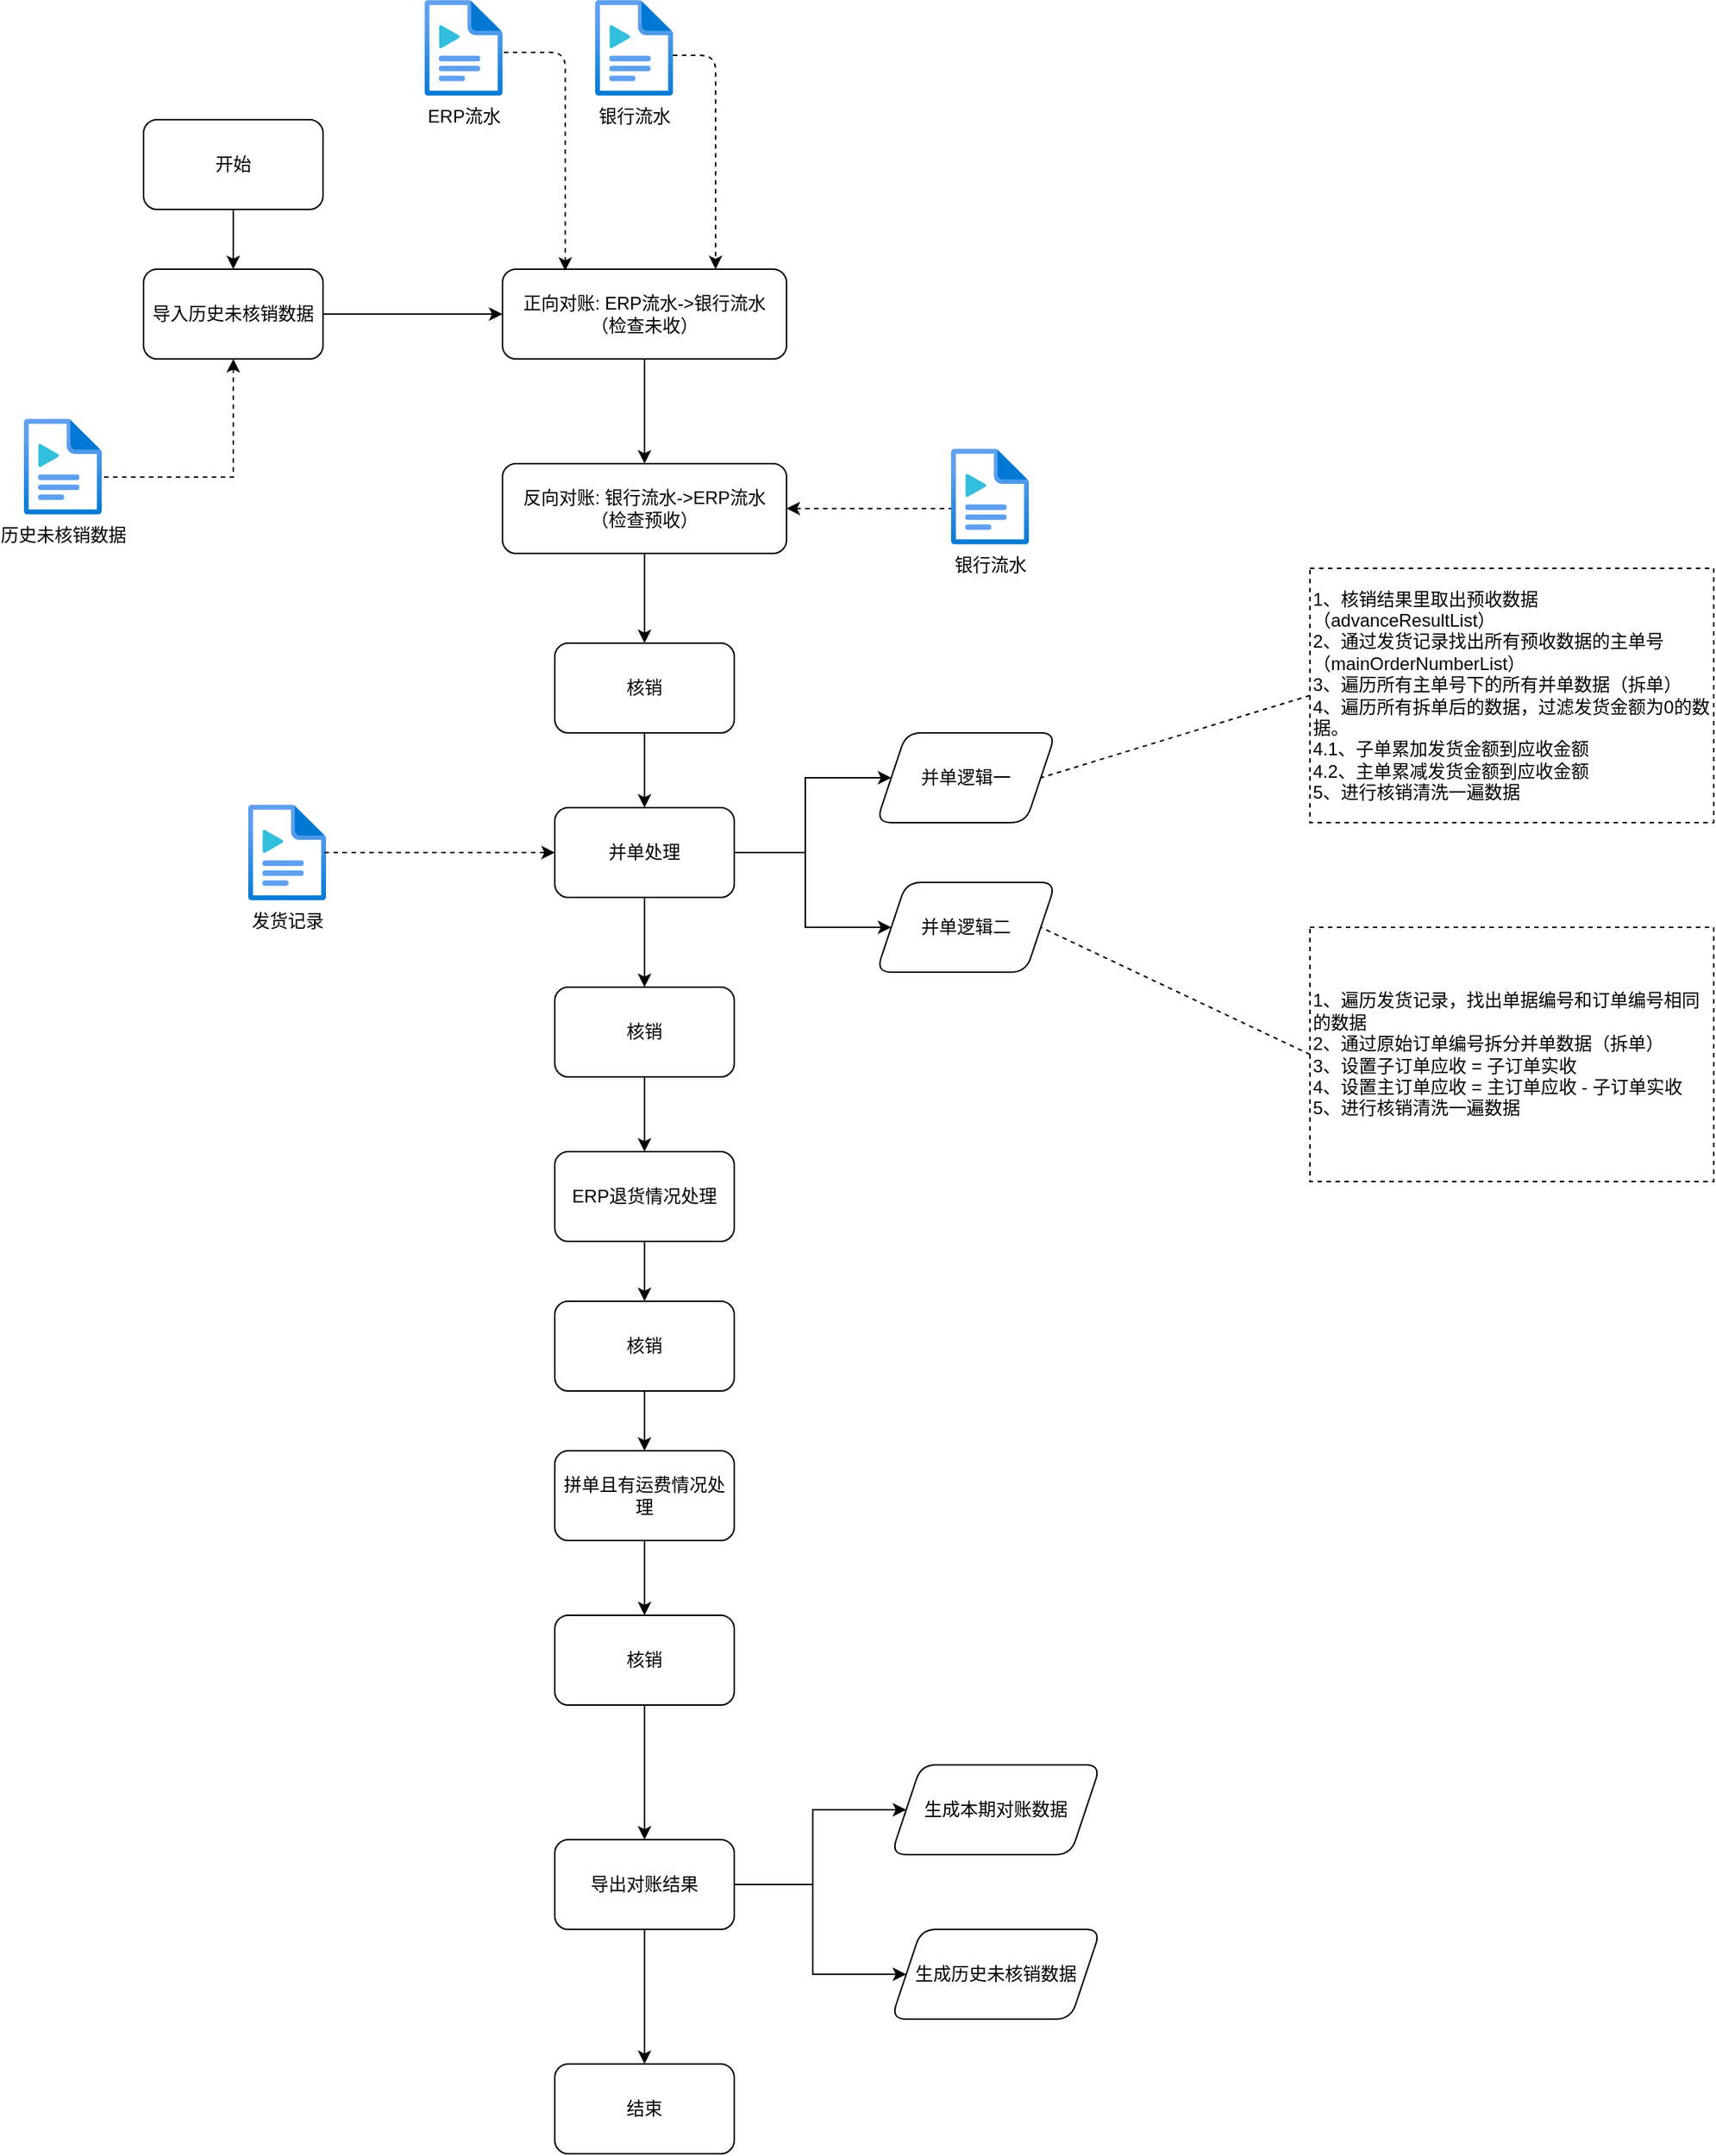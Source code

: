 <mxfile version="14.1.8" type="github">
  <diagram id="gHr1JoqbI7yrwuZ-KUK4" name="Page-1">
    <mxGraphModel dx="1631" dy="1696" grid="1" gridSize="10" guides="1" tooltips="1" connect="1" arrows="1" fold="1" page="1" pageScale="1" pageWidth="827" pageHeight="1169" math="0" shadow="0">
      <root>
        <mxCell id="0" />
        <mxCell id="1" parent="0" />
        <mxCell id="zHC3cjmE3yhob5l7D6uD-3" style="edgeStyle=orthogonalEdgeStyle;rounded=0;orthogonalLoop=1;jettySize=auto;html=1;exitX=1;exitY=0.5;exitDx=0;exitDy=0;" parent="1" source="zHC3cjmE3yhob5l7D6uD-1" target="zHC3cjmE3yhob5l7D6uD-2" edge="1">
          <mxGeometry relative="1" as="geometry" />
        </mxCell>
        <mxCell id="uR0UVcIPuwyNsC2U1HOz-40" style="edgeStyle=orthogonalEdgeStyle;rounded=0;orthogonalLoop=1;jettySize=auto;html=1;exitX=0.5;exitY=1;exitDx=0;exitDy=0;entryX=0.981;entryY=0.609;entryDx=0;entryDy=0;entryPerimeter=0;startArrow=classic;startFill=1;endArrow=none;endFill=0;dashed=1;" edge="1" parent="1" source="zHC3cjmE3yhob5l7D6uD-1" target="uR0UVcIPuwyNsC2U1HOz-37">
          <mxGeometry relative="1" as="geometry">
            <Array as="points">
              <mxPoint x="120" y="299" />
            </Array>
          </mxGeometry>
        </mxCell>
        <mxCell id="zHC3cjmE3yhob5l7D6uD-1" value="导入历史未核销数据" style="rounded=1;whiteSpace=wrap;html=1;" parent="1" vertex="1">
          <mxGeometry x="60" y="160" width="120" height="60" as="geometry" />
        </mxCell>
        <mxCell id="zHC3cjmE3yhob5l7D6uD-5" style="edgeStyle=orthogonalEdgeStyle;rounded=0;orthogonalLoop=1;jettySize=auto;html=1;exitX=0.5;exitY=1;exitDx=0;exitDy=0;" parent="1" source="zHC3cjmE3yhob5l7D6uD-2" target="zHC3cjmE3yhob5l7D6uD-4" edge="1">
          <mxGeometry relative="1" as="geometry" />
        </mxCell>
        <mxCell id="zHC3cjmE3yhob5l7D6uD-2" value="正向对账: ERP流水-&amp;gt;银行流水&lt;br&gt;（检查未收）" style="rounded=1;whiteSpace=wrap;html=1;" parent="1" vertex="1">
          <mxGeometry x="300" y="160" width="190" height="60" as="geometry" />
        </mxCell>
        <mxCell id="uR0UVcIPuwyNsC2U1HOz-3" style="edgeStyle=orthogonalEdgeStyle;rounded=0;orthogonalLoop=1;jettySize=auto;html=1;exitX=0.5;exitY=1;exitDx=0;exitDy=0;entryX=0.5;entryY=0;entryDx=0;entryDy=0;" edge="1" parent="1" source="zHC3cjmE3yhob5l7D6uD-4" target="uR0UVcIPuwyNsC2U1HOz-1">
          <mxGeometry relative="1" as="geometry" />
        </mxCell>
        <mxCell id="uR0UVcIPuwyNsC2U1HOz-55" style="rounded=0;orthogonalLoop=1;jettySize=auto;html=1;exitX=1;exitY=0.5;exitDx=0;exitDy=0;entryX=0.019;entryY=0.625;entryDx=0;entryDy=0;entryPerimeter=0;dashed=1;startArrow=classic;startFill=1;endArrow=none;endFill=0;" edge="1" parent="1" source="zHC3cjmE3yhob5l7D6uD-4" target="uR0UVcIPuwyNsC2U1HOz-45">
          <mxGeometry relative="1" as="geometry" />
        </mxCell>
        <mxCell id="zHC3cjmE3yhob5l7D6uD-4" value="反向对账: 银行流水-&amp;gt;ERP流水&lt;br&gt;（检查预收）" style="rounded=1;whiteSpace=wrap;html=1;" parent="1" vertex="1">
          <mxGeometry x="300" y="290" width="190" height="60" as="geometry" />
        </mxCell>
        <mxCell id="uR0UVcIPuwyNsC2U1HOz-24" style="edgeStyle=orthogonalEdgeStyle;rounded=0;orthogonalLoop=1;jettySize=auto;html=1;exitX=0.5;exitY=1;exitDx=0;exitDy=0;" edge="1" parent="1" source="uR0UVcIPuwyNsC2U1HOz-1" target="uR0UVcIPuwyNsC2U1HOz-4">
          <mxGeometry relative="1" as="geometry" />
        </mxCell>
        <mxCell id="uR0UVcIPuwyNsC2U1HOz-1" value="核销" style="rounded=1;whiteSpace=wrap;html=1;" vertex="1" parent="1">
          <mxGeometry x="335" y="410" width="120" height="60" as="geometry" />
        </mxCell>
        <mxCell id="uR0UVcIPuwyNsC2U1HOz-9" value="" style="edgeStyle=orthogonalEdgeStyle;rounded=0;orthogonalLoop=1;jettySize=auto;html=1;" edge="1" parent="1" source="uR0UVcIPuwyNsC2U1HOz-4" target="uR0UVcIPuwyNsC2U1HOz-8">
          <mxGeometry relative="1" as="geometry" />
        </mxCell>
        <mxCell id="uR0UVcIPuwyNsC2U1HOz-11" style="edgeStyle=orthogonalEdgeStyle;rounded=0;orthogonalLoop=1;jettySize=auto;html=1;exitX=1;exitY=0.5;exitDx=0;exitDy=0;entryX=0;entryY=0.5;entryDx=0;entryDy=0;" edge="1" parent="1" source="uR0UVcIPuwyNsC2U1HOz-4" target="uR0UVcIPuwyNsC2U1HOz-10">
          <mxGeometry relative="1" as="geometry" />
        </mxCell>
        <mxCell id="uR0UVcIPuwyNsC2U1HOz-22" style="edgeStyle=orthogonalEdgeStyle;rounded=0;orthogonalLoop=1;jettySize=auto;html=1;exitX=0.5;exitY=1;exitDx=0;exitDy=0;entryX=0.5;entryY=0;entryDx=0;entryDy=0;" edge="1" parent="1" source="uR0UVcIPuwyNsC2U1HOz-4" target="uR0UVcIPuwyNsC2U1HOz-21">
          <mxGeometry relative="1" as="geometry" />
        </mxCell>
        <mxCell id="uR0UVcIPuwyNsC2U1HOz-4" value="并单处理" style="whiteSpace=wrap;html=1;rounded=1;" vertex="1" parent="1">
          <mxGeometry x="335" y="520" width="120" height="60" as="geometry" />
        </mxCell>
        <mxCell id="uR0UVcIPuwyNsC2U1HOz-8" value="并单逻辑一" style="shape=parallelogram;perimeter=parallelogramPerimeter;whiteSpace=wrap;html=1;fixedSize=1;rounded=1;" vertex="1" parent="1">
          <mxGeometry x="550" y="470" width="120" height="60" as="geometry" />
        </mxCell>
        <mxCell id="uR0UVcIPuwyNsC2U1HOz-10" value="并单逻辑二" style="shape=parallelogram;perimeter=parallelogramPerimeter;whiteSpace=wrap;html=1;fixedSize=1;rounded=1;" vertex="1" parent="1">
          <mxGeometry x="550" y="570" width="120" height="60" as="geometry" />
        </mxCell>
        <mxCell id="uR0UVcIPuwyNsC2U1HOz-19" style="edgeStyle=orthogonalEdgeStyle;rounded=0;orthogonalLoop=1;jettySize=auto;html=1;exitX=0.5;exitY=1;exitDx=0;exitDy=0;entryX=0.5;entryY=0;entryDx=0;entryDy=0;" edge="1" parent="1" source="uR0UVcIPuwyNsC2U1HOz-12" target="uR0UVcIPuwyNsC2U1HOz-18">
          <mxGeometry relative="1" as="geometry" />
        </mxCell>
        <mxCell id="uR0UVcIPuwyNsC2U1HOz-12" value="ERP退货情况处理" style="whiteSpace=wrap;html=1;rounded=1;" vertex="1" parent="1">
          <mxGeometry x="335" y="750" width="120" height="60" as="geometry" />
        </mxCell>
        <mxCell id="uR0UVcIPuwyNsC2U1HOz-17" value="" style="edgeStyle=orthogonalEdgeStyle;rounded=0;orthogonalLoop=1;jettySize=auto;html=1;" edge="1" parent="1" source="uR0UVcIPuwyNsC2U1HOz-14" target="uR0UVcIPuwyNsC2U1HOz-16">
          <mxGeometry relative="1" as="geometry" />
        </mxCell>
        <mxCell id="uR0UVcIPuwyNsC2U1HOz-14" value="拼单且有运费情况处理" style="whiteSpace=wrap;html=1;rounded=1;" vertex="1" parent="1">
          <mxGeometry x="335" y="950" width="120" height="60" as="geometry" />
        </mxCell>
        <mxCell id="uR0UVcIPuwyNsC2U1HOz-26" value="" style="edgeStyle=orthogonalEdgeStyle;rounded=0;orthogonalLoop=1;jettySize=auto;html=1;" edge="1" parent="1" source="uR0UVcIPuwyNsC2U1HOz-16" target="uR0UVcIPuwyNsC2U1HOz-25">
          <mxGeometry relative="1" as="geometry" />
        </mxCell>
        <mxCell id="uR0UVcIPuwyNsC2U1HOz-16" value="核销" style="whiteSpace=wrap;html=1;rounded=1;" vertex="1" parent="1">
          <mxGeometry x="335" y="1060" width="120" height="60" as="geometry" />
        </mxCell>
        <mxCell id="uR0UVcIPuwyNsC2U1HOz-20" style="edgeStyle=orthogonalEdgeStyle;rounded=0;orthogonalLoop=1;jettySize=auto;html=1;exitX=0.5;exitY=1;exitDx=0;exitDy=0;entryX=0.5;entryY=0;entryDx=0;entryDy=0;" edge="1" parent="1" source="uR0UVcIPuwyNsC2U1HOz-18" target="uR0UVcIPuwyNsC2U1HOz-14">
          <mxGeometry relative="1" as="geometry" />
        </mxCell>
        <mxCell id="uR0UVcIPuwyNsC2U1HOz-18" value="核销" style="whiteSpace=wrap;html=1;rounded=1;" vertex="1" parent="1">
          <mxGeometry x="335" y="850" width="120" height="60" as="geometry" />
        </mxCell>
        <mxCell id="uR0UVcIPuwyNsC2U1HOz-23" style="edgeStyle=orthogonalEdgeStyle;rounded=0;orthogonalLoop=1;jettySize=auto;html=1;exitX=0.5;exitY=1;exitDx=0;exitDy=0;" edge="1" parent="1" source="uR0UVcIPuwyNsC2U1HOz-21" target="uR0UVcIPuwyNsC2U1HOz-12">
          <mxGeometry relative="1" as="geometry" />
        </mxCell>
        <mxCell id="uR0UVcIPuwyNsC2U1HOz-21" value="核销" style="whiteSpace=wrap;html=1;rounded=1;" vertex="1" parent="1">
          <mxGeometry x="335" y="640" width="120" height="60" as="geometry" />
        </mxCell>
        <mxCell id="uR0UVcIPuwyNsC2U1HOz-28" value="" style="edgeStyle=orthogonalEdgeStyle;rounded=0;orthogonalLoop=1;jettySize=auto;html=1;" edge="1" parent="1" source="uR0UVcIPuwyNsC2U1HOz-25" target="uR0UVcIPuwyNsC2U1HOz-27">
          <mxGeometry relative="1" as="geometry" />
        </mxCell>
        <mxCell id="uR0UVcIPuwyNsC2U1HOz-30" style="edgeStyle=orthogonalEdgeStyle;rounded=0;orthogonalLoop=1;jettySize=auto;html=1;exitX=1;exitY=0.5;exitDx=0;exitDy=0;entryX=0;entryY=0.5;entryDx=0;entryDy=0;" edge="1" parent="1" source="uR0UVcIPuwyNsC2U1HOz-25" target="uR0UVcIPuwyNsC2U1HOz-29">
          <mxGeometry relative="1" as="geometry" />
        </mxCell>
        <mxCell id="uR0UVcIPuwyNsC2U1HOz-34" style="edgeStyle=orthogonalEdgeStyle;rounded=0;orthogonalLoop=1;jettySize=auto;html=1;exitX=0.5;exitY=1;exitDx=0;exitDy=0;entryX=0.5;entryY=0;entryDx=0;entryDy=0;" edge="1" parent="1" source="uR0UVcIPuwyNsC2U1HOz-25" target="uR0UVcIPuwyNsC2U1HOz-33">
          <mxGeometry relative="1" as="geometry" />
        </mxCell>
        <mxCell id="uR0UVcIPuwyNsC2U1HOz-25" value="导出对账结果" style="whiteSpace=wrap;html=1;rounded=1;" vertex="1" parent="1">
          <mxGeometry x="335" y="1210" width="120" height="60" as="geometry" />
        </mxCell>
        <mxCell id="uR0UVcIPuwyNsC2U1HOz-27" value="生成本期对账数据" style="shape=parallelogram;perimeter=parallelogramPerimeter;whiteSpace=wrap;html=1;fixedSize=1;rounded=1;" vertex="1" parent="1">
          <mxGeometry x="560" y="1160" width="140" height="60" as="geometry" />
        </mxCell>
        <mxCell id="uR0UVcIPuwyNsC2U1HOz-29" value="生成历史未核销数据" style="shape=parallelogram;perimeter=parallelogramPerimeter;whiteSpace=wrap;html=1;fixedSize=1;rounded=1;" vertex="1" parent="1">
          <mxGeometry x="560" y="1270" width="140" height="60" as="geometry" />
        </mxCell>
        <mxCell id="uR0UVcIPuwyNsC2U1HOz-32" style="edgeStyle=orthogonalEdgeStyle;rounded=0;orthogonalLoop=1;jettySize=auto;html=1;exitX=0.5;exitY=1;exitDx=0;exitDy=0;entryX=0.5;entryY=0;entryDx=0;entryDy=0;" edge="1" parent="1" source="uR0UVcIPuwyNsC2U1HOz-31" target="zHC3cjmE3yhob5l7D6uD-1">
          <mxGeometry relative="1" as="geometry" />
        </mxCell>
        <mxCell id="uR0UVcIPuwyNsC2U1HOz-31" value="开始" style="rounded=1;whiteSpace=wrap;html=1;" vertex="1" parent="1">
          <mxGeometry x="60" y="60" width="120" height="60" as="geometry" />
        </mxCell>
        <mxCell id="uR0UVcIPuwyNsC2U1HOz-33" value="结束" style="rounded=1;whiteSpace=wrap;html=1;" vertex="1" parent="1">
          <mxGeometry x="335" y="1360" width="120" height="60" as="geometry" />
        </mxCell>
        <mxCell id="uR0UVcIPuwyNsC2U1HOz-37" value="历史未核销数据" style="aspect=fixed;html=1;points=[];align=center;image;fontSize=12;image=img/lib/azure2/general/Media_File.svg;" vertex="1" parent="1">
          <mxGeometry x="-20" y="260" width="52" height="64" as="geometry" />
        </mxCell>
        <mxCell id="uR0UVcIPuwyNsC2U1HOz-41" value="ERP流水" style="aspect=fixed;html=1;points=[];align=center;image;fontSize=12;image=img/lib/azure2/general/Media_File.svg;" vertex="1" parent="1">
          <mxGeometry x="248" y="-20" width="52" height="64" as="geometry" />
        </mxCell>
        <mxCell id="uR0UVcIPuwyNsC2U1HOz-42" value="银行流水" style="aspect=fixed;html=1;points=[];align=center;image;fontSize=12;image=img/lib/azure2/general/Media_File.svg;" vertex="1" parent="1">
          <mxGeometry x="362" y="-20" width="52" height="64" as="geometry" />
        </mxCell>
        <mxCell id="uR0UVcIPuwyNsC2U1HOz-45" value="银行流水" style="aspect=fixed;html=1;points=[];align=center;image;fontSize=12;image=img/lib/azure2/general/Media_File.svg;" vertex="1" parent="1">
          <mxGeometry x="600" y="280" width="52" height="64" as="geometry" />
        </mxCell>
        <mxCell id="uR0UVcIPuwyNsC2U1HOz-47" value="发货记录" style="aspect=fixed;html=1;points=[];align=center;image;fontSize=12;image=img/lib/azure2/general/Media_File.svg;" vertex="1" parent="1">
          <mxGeometry x="130" y="518" width="52" height="64" as="geometry" />
        </mxCell>
        <mxCell id="uR0UVcIPuwyNsC2U1HOz-48" value="" style="endArrow=classic;html=1;dashed=1;entryX=0;entryY=0.5;entryDx=0;entryDy=0;exitX=0.981;exitY=0.5;exitDx=0;exitDy=0;exitPerimeter=0;" edge="1" parent="1" source="uR0UVcIPuwyNsC2U1HOz-47" target="uR0UVcIPuwyNsC2U1HOz-4">
          <mxGeometry width="50" height="50" relative="1" as="geometry">
            <mxPoint x="100" y="510" as="sourcePoint" />
            <mxPoint x="150" y="460" as="targetPoint" />
          </mxGeometry>
        </mxCell>
        <mxCell id="uR0UVcIPuwyNsC2U1HOz-52" value="" style="endArrow=classic;html=1;dashed=1;exitX=1.019;exitY=0.547;exitDx=0;exitDy=0;exitPerimeter=0;entryX=0.221;entryY=0.017;entryDx=0;entryDy=0;entryPerimeter=0;edgeStyle=orthogonalEdgeStyle;" edge="1" parent="1" source="uR0UVcIPuwyNsC2U1HOz-41" target="zHC3cjmE3yhob5l7D6uD-2">
          <mxGeometry width="50" height="50" relative="1" as="geometry">
            <mxPoint x="320" y="140" as="sourcePoint" />
            <mxPoint x="370" y="90" as="targetPoint" />
          </mxGeometry>
        </mxCell>
        <mxCell id="uR0UVcIPuwyNsC2U1HOz-53" value="" style="endArrow=classic;html=1;dashed=1;exitX=1;exitY=0.578;exitDx=0;exitDy=0;exitPerimeter=0;entryX=0.75;entryY=0;entryDx=0;entryDy=0;edgeStyle=orthogonalEdgeStyle;" edge="1" parent="1" source="uR0UVcIPuwyNsC2U1HOz-42" target="zHC3cjmE3yhob5l7D6uD-2">
          <mxGeometry width="50" height="50" relative="1" as="geometry">
            <mxPoint x="500" y="70" as="sourcePoint" />
            <mxPoint x="550" y="20" as="targetPoint" />
          </mxGeometry>
        </mxCell>
        <mxCell id="uR0UVcIPuwyNsC2U1HOz-58" style="edgeStyle=none;rounded=0;orthogonalLoop=1;jettySize=auto;html=1;exitX=0;exitY=0.5;exitDx=0;exitDy=0;entryX=1;entryY=0.5;entryDx=0;entryDy=0;dashed=1;startArrow=none;startFill=0;endArrow=none;endFill=0;" edge="1" parent="1" source="uR0UVcIPuwyNsC2U1HOz-56" target="uR0UVcIPuwyNsC2U1HOz-8">
          <mxGeometry relative="1" as="geometry" />
        </mxCell>
        <mxCell id="uR0UVcIPuwyNsC2U1HOz-56" value="1、核销结果里取出预收数据&lt;br&gt;（advanceResultList）&lt;br&gt;2、通过发货记录找出所有预收数据的主单号（mainOrderNumberList）&lt;br&gt;3、遍历所有主单号下的所有并单数据（拆单）&lt;br&gt;4、遍历所有拆单后的数据，过滤发货金额为0的数据。&lt;br&gt;4.1、子单累加发货金额到应收金额&lt;br&gt;4.2、主单累减发货金额到应收金额&lt;br&gt;5、进行核销清洗一遍数据" style="rounded=0;whiteSpace=wrap;html=1;dashed=1;fillColor=none;align=left;" vertex="1" parent="1">
          <mxGeometry x="840" y="360" width="270" height="170" as="geometry" />
        </mxCell>
        <mxCell id="uR0UVcIPuwyNsC2U1HOz-59" value="1、遍历发货记录，找出单据编号和订单编号相同的数据&lt;br&gt;2、通过原始订单编号拆分并单数据（拆单）&lt;br&gt;3、设置子订单应收 = 子订单实收&lt;br&gt;4、设置主订单应收 = 主订单应收 - 子订单实收&lt;br&gt;5、进行核销清洗一遍数据" style="rounded=0;whiteSpace=wrap;html=1;dashed=1;fillColor=none;align=left;" vertex="1" parent="1">
          <mxGeometry x="840" y="600" width="270" height="170" as="geometry" />
        </mxCell>
        <mxCell id="uR0UVcIPuwyNsC2U1HOz-60" style="edgeStyle=none;rounded=0;orthogonalLoop=1;jettySize=auto;html=1;exitX=0;exitY=0.5;exitDx=0;exitDy=0;entryX=1;entryY=0.5;entryDx=0;entryDy=0;dashed=1;startArrow=none;startFill=0;endArrow=none;endFill=0;" edge="1" parent="1" source="uR0UVcIPuwyNsC2U1HOz-59" target="uR0UVcIPuwyNsC2U1HOz-10">
          <mxGeometry relative="1" as="geometry">
            <mxPoint x="842" y="585" as="sourcePoint" />
            <mxPoint x="652" y="652" as="targetPoint" />
          </mxGeometry>
        </mxCell>
      </root>
    </mxGraphModel>
  </diagram>
</mxfile>
